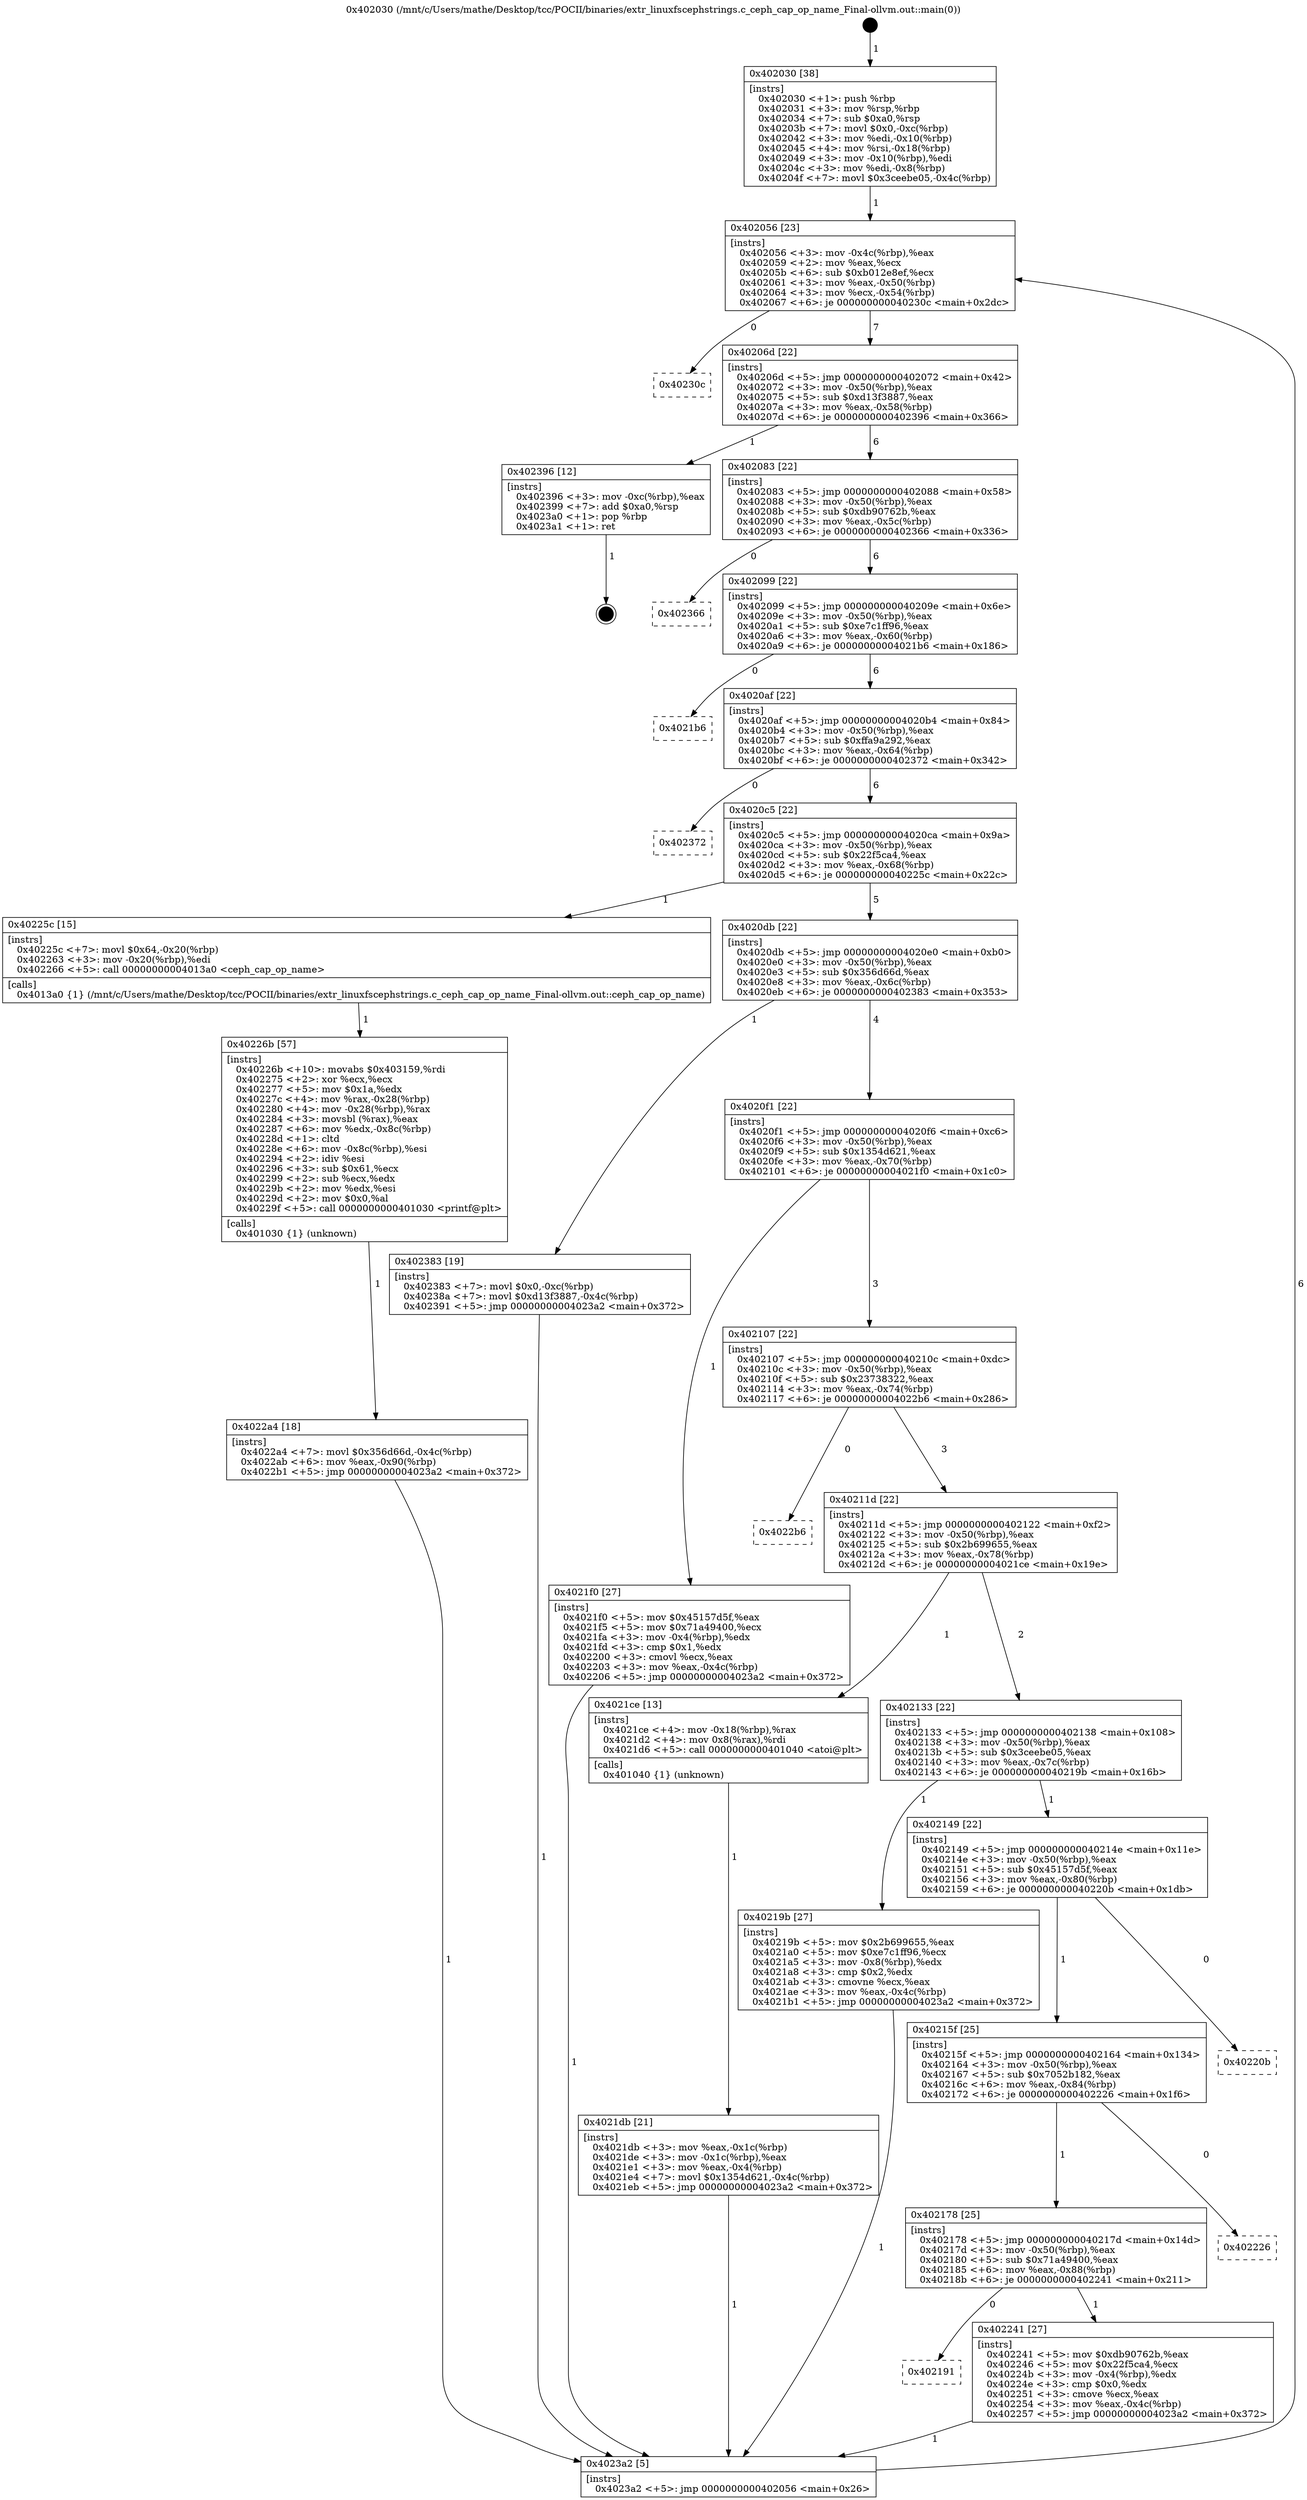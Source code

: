 digraph "0x402030" {
  label = "0x402030 (/mnt/c/Users/mathe/Desktop/tcc/POCII/binaries/extr_linuxfscephstrings.c_ceph_cap_op_name_Final-ollvm.out::main(0))"
  labelloc = "t"
  node[shape=record]

  Entry [label="",width=0.3,height=0.3,shape=circle,fillcolor=black,style=filled]
  "0x402056" [label="{
     0x402056 [23]\l
     | [instrs]\l
     &nbsp;&nbsp;0x402056 \<+3\>: mov -0x4c(%rbp),%eax\l
     &nbsp;&nbsp;0x402059 \<+2\>: mov %eax,%ecx\l
     &nbsp;&nbsp;0x40205b \<+6\>: sub $0xb012e8ef,%ecx\l
     &nbsp;&nbsp;0x402061 \<+3\>: mov %eax,-0x50(%rbp)\l
     &nbsp;&nbsp;0x402064 \<+3\>: mov %ecx,-0x54(%rbp)\l
     &nbsp;&nbsp;0x402067 \<+6\>: je 000000000040230c \<main+0x2dc\>\l
  }"]
  "0x40230c" [label="{
     0x40230c\l
  }", style=dashed]
  "0x40206d" [label="{
     0x40206d [22]\l
     | [instrs]\l
     &nbsp;&nbsp;0x40206d \<+5\>: jmp 0000000000402072 \<main+0x42\>\l
     &nbsp;&nbsp;0x402072 \<+3\>: mov -0x50(%rbp),%eax\l
     &nbsp;&nbsp;0x402075 \<+5\>: sub $0xd13f3887,%eax\l
     &nbsp;&nbsp;0x40207a \<+3\>: mov %eax,-0x58(%rbp)\l
     &nbsp;&nbsp;0x40207d \<+6\>: je 0000000000402396 \<main+0x366\>\l
  }"]
  Exit [label="",width=0.3,height=0.3,shape=circle,fillcolor=black,style=filled,peripheries=2]
  "0x402396" [label="{
     0x402396 [12]\l
     | [instrs]\l
     &nbsp;&nbsp;0x402396 \<+3\>: mov -0xc(%rbp),%eax\l
     &nbsp;&nbsp;0x402399 \<+7\>: add $0xa0,%rsp\l
     &nbsp;&nbsp;0x4023a0 \<+1\>: pop %rbp\l
     &nbsp;&nbsp;0x4023a1 \<+1\>: ret\l
  }"]
  "0x402083" [label="{
     0x402083 [22]\l
     | [instrs]\l
     &nbsp;&nbsp;0x402083 \<+5\>: jmp 0000000000402088 \<main+0x58\>\l
     &nbsp;&nbsp;0x402088 \<+3\>: mov -0x50(%rbp),%eax\l
     &nbsp;&nbsp;0x40208b \<+5\>: sub $0xdb90762b,%eax\l
     &nbsp;&nbsp;0x402090 \<+3\>: mov %eax,-0x5c(%rbp)\l
     &nbsp;&nbsp;0x402093 \<+6\>: je 0000000000402366 \<main+0x336\>\l
  }"]
  "0x4022a4" [label="{
     0x4022a4 [18]\l
     | [instrs]\l
     &nbsp;&nbsp;0x4022a4 \<+7\>: movl $0x356d66d,-0x4c(%rbp)\l
     &nbsp;&nbsp;0x4022ab \<+6\>: mov %eax,-0x90(%rbp)\l
     &nbsp;&nbsp;0x4022b1 \<+5\>: jmp 00000000004023a2 \<main+0x372\>\l
  }"]
  "0x402366" [label="{
     0x402366\l
  }", style=dashed]
  "0x402099" [label="{
     0x402099 [22]\l
     | [instrs]\l
     &nbsp;&nbsp;0x402099 \<+5\>: jmp 000000000040209e \<main+0x6e\>\l
     &nbsp;&nbsp;0x40209e \<+3\>: mov -0x50(%rbp),%eax\l
     &nbsp;&nbsp;0x4020a1 \<+5\>: sub $0xe7c1ff96,%eax\l
     &nbsp;&nbsp;0x4020a6 \<+3\>: mov %eax,-0x60(%rbp)\l
     &nbsp;&nbsp;0x4020a9 \<+6\>: je 00000000004021b6 \<main+0x186\>\l
  }"]
  "0x40226b" [label="{
     0x40226b [57]\l
     | [instrs]\l
     &nbsp;&nbsp;0x40226b \<+10\>: movabs $0x403159,%rdi\l
     &nbsp;&nbsp;0x402275 \<+2\>: xor %ecx,%ecx\l
     &nbsp;&nbsp;0x402277 \<+5\>: mov $0x1a,%edx\l
     &nbsp;&nbsp;0x40227c \<+4\>: mov %rax,-0x28(%rbp)\l
     &nbsp;&nbsp;0x402280 \<+4\>: mov -0x28(%rbp),%rax\l
     &nbsp;&nbsp;0x402284 \<+3\>: movsbl (%rax),%eax\l
     &nbsp;&nbsp;0x402287 \<+6\>: mov %edx,-0x8c(%rbp)\l
     &nbsp;&nbsp;0x40228d \<+1\>: cltd\l
     &nbsp;&nbsp;0x40228e \<+6\>: mov -0x8c(%rbp),%esi\l
     &nbsp;&nbsp;0x402294 \<+2\>: idiv %esi\l
     &nbsp;&nbsp;0x402296 \<+3\>: sub $0x61,%ecx\l
     &nbsp;&nbsp;0x402299 \<+2\>: sub %ecx,%edx\l
     &nbsp;&nbsp;0x40229b \<+2\>: mov %edx,%esi\l
     &nbsp;&nbsp;0x40229d \<+2\>: mov $0x0,%al\l
     &nbsp;&nbsp;0x40229f \<+5\>: call 0000000000401030 \<printf@plt\>\l
     | [calls]\l
     &nbsp;&nbsp;0x401030 \{1\} (unknown)\l
  }"]
  "0x4021b6" [label="{
     0x4021b6\l
  }", style=dashed]
  "0x4020af" [label="{
     0x4020af [22]\l
     | [instrs]\l
     &nbsp;&nbsp;0x4020af \<+5\>: jmp 00000000004020b4 \<main+0x84\>\l
     &nbsp;&nbsp;0x4020b4 \<+3\>: mov -0x50(%rbp),%eax\l
     &nbsp;&nbsp;0x4020b7 \<+5\>: sub $0xffa9a292,%eax\l
     &nbsp;&nbsp;0x4020bc \<+3\>: mov %eax,-0x64(%rbp)\l
     &nbsp;&nbsp;0x4020bf \<+6\>: je 0000000000402372 \<main+0x342\>\l
  }"]
  "0x402191" [label="{
     0x402191\l
  }", style=dashed]
  "0x402372" [label="{
     0x402372\l
  }", style=dashed]
  "0x4020c5" [label="{
     0x4020c5 [22]\l
     | [instrs]\l
     &nbsp;&nbsp;0x4020c5 \<+5\>: jmp 00000000004020ca \<main+0x9a\>\l
     &nbsp;&nbsp;0x4020ca \<+3\>: mov -0x50(%rbp),%eax\l
     &nbsp;&nbsp;0x4020cd \<+5\>: sub $0x22f5ca4,%eax\l
     &nbsp;&nbsp;0x4020d2 \<+3\>: mov %eax,-0x68(%rbp)\l
     &nbsp;&nbsp;0x4020d5 \<+6\>: je 000000000040225c \<main+0x22c\>\l
  }"]
  "0x402241" [label="{
     0x402241 [27]\l
     | [instrs]\l
     &nbsp;&nbsp;0x402241 \<+5\>: mov $0xdb90762b,%eax\l
     &nbsp;&nbsp;0x402246 \<+5\>: mov $0x22f5ca4,%ecx\l
     &nbsp;&nbsp;0x40224b \<+3\>: mov -0x4(%rbp),%edx\l
     &nbsp;&nbsp;0x40224e \<+3\>: cmp $0x0,%edx\l
     &nbsp;&nbsp;0x402251 \<+3\>: cmove %ecx,%eax\l
     &nbsp;&nbsp;0x402254 \<+3\>: mov %eax,-0x4c(%rbp)\l
     &nbsp;&nbsp;0x402257 \<+5\>: jmp 00000000004023a2 \<main+0x372\>\l
  }"]
  "0x40225c" [label="{
     0x40225c [15]\l
     | [instrs]\l
     &nbsp;&nbsp;0x40225c \<+7\>: movl $0x64,-0x20(%rbp)\l
     &nbsp;&nbsp;0x402263 \<+3\>: mov -0x20(%rbp),%edi\l
     &nbsp;&nbsp;0x402266 \<+5\>: call 00000000004013a0 \<ceph_cap_op_name\>\l
     | [calls]\l
     &nbsp;&nbsp;0x4013a0 \{1\} (/mnt/c/Users/mathe/Desktop/tcc/POCII/binaries/extr_linuxfscephstrings.c_ceph_cap_op_name_Final-ollvm.out::ceph_cap_op_name)\l
  }"]
  "0x4020db" [label="{
     0x4020db [22]\l
     | [instrs]\l
     &nbsp;&nbsp;0x4020db \<+5\>: jmp 00000000004020e0 \<main+0xb0\>\l
     &nbsp;&nbsp;0x4020e0 \<+3\>: mov -0x50(%rbp),%eax\l
     &nbsp;&nbsp;0x4020e3 \<+5\>: sub $0x356d66d,%eax\l
     &nbsp;&nbsp;0x4020e8 \<+3\>: mov %eax,-0x6c(%rbp)\l
     &nbsp;&nbsp;0x4020eb \<+6\>: je 0000000000402383 \<main+0x353\>\l
  }"]
  "0x402178" [label="{
     0x402178 [25]\l
     | [instrs]\l
     &nbsp;&nbsp;0x402178 \<+5\>: jmp 000000000040217d \<main+0x14d\>\l
     &nbsp;&nbsp;0x40217d \<+3\>: mov -0x50(%rbp),%eax\l
     &nbsp;&nbsp;0x402180 \<+5\>: sub $0x71a49400,%eax\l
     &nbsp;&nbsp;0x402185 \<+6\>: mov %eax,-0x88(%rbp)\l
     &nbsp;&nbsp;0x40218b \<+6\>: je 0000000000402241 \<main+0x211\>\l
  }"]
  "0x402383" [label="{
     0x402383 [19]\l
     | [instrs]\l
     &nbsp;&nbsp;0x402383 \<+7\>: movl $0x0,-0xc(%rbp)\l
     &nbsp;&nbsp;0x40238a \<+7\>: movl $0xd13f3887,-0x4c(%rbp)\l
     &nbsp;&nbsp;0x402391 \<+5\>: jmp 00000000004023a2 \<main+0x372\>\l
  }"]
  "0x4020f1" [label="{
     0x4020f1 [22]\l
     | [instrs]\l
     &nbsp;&nbsp;0x4020f1 \<+5\>: jmp 00000000004020f6 \<main+0xc6\>\l
     &nbsp;&nbsp;0x4020f6 \<+3\>: mov -0x50(%rbp),%eax\l
     &nbsp;&nbsp;0x4020f9 \<+5\>: sub $0x1354d621,%eax\l
     &nbsp;&nbsp;0x4020fe \<+3\>: mov %eax,-0x70(%rbp)\l
     &nbsp;&nbsp;0x402101 \<+6\>: je 00000000004021f0 \<main+0x1c0\>\l
  }"]
  "0x402226" [label="{
     0x402226\l
  }", style=dashed]
  "0x4021f0" [label="{
     0x4021f0 [27]\l
     | [instrs]\l
     &nbsp;&nbsp;0x4021f0 \<+5\>: mov $0x45157d5f,%eax\l
     &nbsp;&nbsp;0x4021f5 \<+5\>: mov $0x71a49400,%ecx\l
     &nbsp;&nbsp;0x4021fa \<+3\>: mov -0x4(%rbp),%edx\l
     &nbsp;&nbsp;0x4021fd \<+3\>: cmp $0x1,%edx\l
     &nbsp;&nbsp;0x402200 \<+3\>: cmovl %ecx,%eax\l
     &nbsp;&nbsp;0x402203 \<+3\>: mov %eax,-0x4c(%rbp)\l
     &nbsp;&nbsp;0x402206 \<+5\>: jmp 00000000004023a2 \<main+0x372\>\l
  }"]
  "0x402107" [label="{
     0x402107 [22]\l
     | [instrs]\l
     &nbsp;&nbsp;0x402107 \<+5\>: jmp 000000000040210c \<main+0xdc\>\l
     &nbsp;&nbsp;0x40210c \<+3\>: mov -0x50(%rbp),%eax\l
     &nbsp;&nbsp;0x40210f \<+5\>: sub $0x23738322,%eax\l
     &nbsp;&nbsp;0x402114 \<+3\>: mov %eax,-0x74(%rbp)\l
     &nbsp;&nbsp;0x402117 \<+6\>: je 00000000004022b6 \<main+0x286\>\l
  }"]
  "0x40215f" [label="{
     0x40215f [25]\l
     | [instrs]\l
     &nbsp;&nbsp;0x40215f \<+5\>: jmp 0000000000402164 \<main+0x134\>\l
     &nbsp;&nbsp;0x402164 \<+3\>: mov -0x50(%rbp),%eax\l
     &nbsp;&nbsp;0x402167 \<+5\>: sub $0x7052b182,%eax\l
     &nbsp;&nbsp;0x40216c \<+6\>: mov %eax,-0x84(%rbp)\l
     &nbsp;&nbsp;0x402172 \<+6\>: je 0000000000402226 \<main+0x1f6\>\l
  }"]
  "0x4022b6" [label="{
     0x4022b6\l
  }", style=dashed]
  "0x40211d" [label="{
     0x40211d [22]\l
     | [instrs]\l
     &nbsp;&nbsp;0x40211d \<+5\>: jmp 0000000000402122 \<main+0xf2\>\l
     &nbsp;&nbsp;0x402122 \<+3\>: mov -0x50(%rbp),%eax\l
     &nbsp;&nbsp;0x402125 \<+5\>: sub $0x2b699655,%eax\l
     &nbsp;&nbsp;0x40212a \<+3\>: mov %eax,-0x78(%rbp)\l
     &nbsp;&nbsp;0x40212d \<+6\>: je 00000000004021ce \<main+0x19e\>\l
  }"]
  "0x40220b" [label="{
     0x40220b\l
  }", style=dashed]
  "0x4021ce" [label="{
     0x4021ce [13]\l
     | [instrs]\l
     &nbsp;&nbsp;0x4021ce \<+4\>: mov -0x18(%rbp),%rax\l
     &nbsp;&nbsp;0x4021d2 \<+4\>: mov 0x8(%rax),%rdi\l
     &nbsp;&nbsp;0x4021d6 \<+5\>: call 0000000000401040 \<atoi@plt\>\l
     | [calls]\l
     &nbsp;&nbsp;0x401040 \{1\} (unknown)\l
  }"]
  "0x402133" [label="{
     0x402133 [22]\l
     | [instrs]\l
     &nbsp;&nbsp;0x402133 \<+5\>: jmp 0000000000402138 \<main+0x108\>\l
     &nbsp;&nbsp;0x402138 \<+3\>: mov -0x50(%rbp),%eax\l
     &nbsp;&nbsp;0x40213b \<+5\>: sub $0x3ceebe05,%eax\l
     &nbsp;&nbsp;0x402140 \<+3\>: mov %eax,-0x7c(%rbp)\l
     &nbsp;&nbsp;0x402143 \<+6\>: je 000000000040219b \<main+0x16b\>\l
  }"]
  "0x4021db" [label="{
     0x4021db [21]\l
     | [instrs]\l
     &nbsp;&nbsp;0x4021db \<+3\>: mov %eax,-0x1c(%rbp)\l
     &nbsp;&nbsp;0x4021de \<+3\>: mov -0x1c(%rbp),%eax\l
     &nbsp;&nbsp;0x4021e1 \<+3\>: mov %eax,-0x4(%rbp)\l
     &nbsp;&nbsp;0x4021e4 \<+7\>: movl $0x1354d621,-0x4c(%rbp)\l
     &nbsp;&nbsp;0x4021eb \<+5\>: jmp 00000000004023a2 \<main+0x372\>\l
  }"]
  "0x40219b" [label="{
     0x40219b [27]\l
     | [instrs]\l
     &nbsp;&nbsp;0x40219b \<+5\>: mov $0x2b699655,%eax\l
     &nbsp;&nbsp;0x4021a0 \<+5\>: mov $0xe7c1ff96,%ecx\l
     &nbsp;&nbsp;0x4021a5 \<+3\>: mov -0x8(%rbp),%edx\l
     &nbsp;&nbsp;0x4021a8 \<+3\>: cmp $0x2,%edx\l
     &nbsp;&nbsp;0x4021ab \<+3\>: cmovne %ecx,%eax\l
     &nbsp;&nbsp;0x4021ae \<+3\>: mov %eax,-0x4c(%rbp)\l
     &nbsp;&nbsp;0x4021b1 \<+5\>: jmp 00000000004023a2 \<main+0x372\>\l
  }"]
  "0x402149" [label="{
     0x402149 [22]\l
     | [instrs]\l
     &nbsp;&nbsp;0x402149 \<+5\>: jmp 000000000040214e \<main+0x11e\>\l
     &nbsp;&nbsp;0x40214e \<+3\>: mov -0x50(%rbp),%eax\l
     &nbsp;&nbsp;0x402151 \<+5\>: sub $0x45157d5f,%eax\l
     &nbsp;&nbsp;0x402156 \<+3\>: mov %eax,-0x80(%rbp)\l
     &nbsp;&nbsp;0x402159 \<+6\>: je 000000000040220b \<main+0x1db\>\l
  }"]
  "0x4023a2" [label="{
     0x4023a2 [5]\l
     | [instrs]\l
     &nbsp;&nbsp;0x4023a2 \<+5\>: jmp 0000000000402056 \<main+0x26\>\l
  }"]
  "0x402030" [label="{
     0x402030 [38]\l
     | [instrs]\l
     &nbsp;&nbsp;0x402030 \<+1\>: push %rbp\l
     &nbsp;&nbsp;0x402031 \<+3\>: mov %rsp,%rbp\l
     &nbsp;&nbsp;0x402034 \<+7\>: sub $0xa0,%rsp\l
     &nbsp;&nbsp;0x40203b \<+7\>: movl $0x0,-0xc(%rbp)\l
     &nbsp;&nbsp;0x402042 \<+3\>: mov %edi,-0x10(%rbp)\l
     &nbsp;&nbsp;0x402045 \<+4\>: mov %rsi,-0x18(%rbp)\l
     &nbsp;&nbsp;0x402049 \<+3\>: mov -0x10(%rbp),%edi\l
     &nbsp;&nbsp;0x40204c \<+3\>: mov %edi,-0x8(%rbp)\l
     &nbsp;&nbsp;0x40204f \<+7\>: movl $0x3ceebe05,-0x4c(%rbp)\l
  }"]
  Entry -> "0x402030" [label=" 1"]
  "0x402056" -> "0x40230c" [label=" 0"]
  "0x402056" -> "0x40206d" [label=" 7"]
  "0x402396" -> Exit [label=" 1"]
  "0x40206d" -> "0x402396" [label=" 1"]
  "0x40206d" -> "0x402083" [label=" 6"]
  "0x402383" -> "0x4023a2" [label=" 1"]
  "0x402083" -> "0x402366" [label=" 0"]
  "0x402083" -> "0x402099" [label=" 6"]
  "0x4022a4" -> "0x4023a2" [label=" 1"]
  "0x402099" -> "0x4021b6" [label=" 0"]
  "0x402099" -> "0x4020af" [label=" 6"]
  "0x40226b" -> "0x4022a4" [label=" 1"]
  "0x4020af" -> "0x402372" [label=" 0"]
  "0x4020af" -> "0x4020c5" [label=" 6"]
  "0x40225c" -> "0x40226b" [label=" 1"]
  "0x4020c5" -> "0x40225c" [label=" 1"]
  "0x4020c5" -> "0x4020db" [label=" 5"]
  "0x402241" -> "0x4023a2" [label=" 1"]
  "0x4020db" -> "0x402383" [label=" 1"]
  "0x4020db" -> "0x4020f1" [label=" 4"]
  "0x402178" -> "0x402241" [label=" 1"]
  "0x4020f1" -> "0x4021f0" [label=" 1"]
  "0x4020f1" -> "0x402107" [label=" 3"]
  "0x402178" -> "0x402191" [label=" 0"]
  "0x402107" -> "0x4022b6" [label=" 0"]
  "0x402107" -> "0x40211d" [label=" 3"]
  "0x40215f" -> "0x402226" [label=" 0"]
  "0x40211d" -> "0x4021ce" [label=" 1"]
  "0x40211d" -> "0x402133" [label=" 2"]
  "0x40215f" -> "0x402178" [label=" 1"]
  "0x402133" -> "0x40219b" [label=" 1"]
  "0x402133" -> "0x402149" [label=" 1"]
  "0x40219b" -> "0x4023a2" [label=" 1"]
  "0x402030" -> "0x402056" [label=" 1"]
  "0x4023a2" -> "0x402056" [label=" 6"]
  "0x4021ce" -> "0x4021db" [label=" 1"]
  "0x4021db" -> "0x4023a2" [label=" 1"]
  "0x4021f0" -> "0x4023a2" [label=" 1"]
  "0x402149" -> "0x40215f" [label=" 1"]
  "0x402149" -> "0x40220b" [label=" 0"]
}
